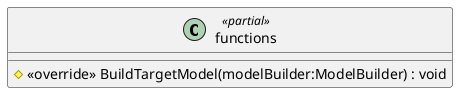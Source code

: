 @startuml
class functions <<partial>> {
    # <<override>> BuildTargetModel(modelBuilder:ModelBuilder) : void
}
@enduml
